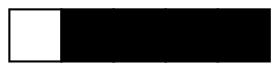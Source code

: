 graph ejemplo03{
node [shape=plain] 
 splines=false 
struct1 [label=<
<TABLE BORDER="0" CELLBORDER="1" CELLSPACING="0" CELLPADDING="0">
<TR>
<TD PORT="f0" bgcolor="white" width="25" height="25" fixedsize="true"></TD>
<TD PORT="f1" bgcolor="black" width="25" height="25" fixedsize="true"></TD>
<TD PORT="f2" bgcolor="black" width="25" height="25" fixedsize="true"></TD>
<TD PORT="f3" bgcolor="black" width="25" height="25" fixedsize="true"></TD>
<TD PORT="f4" bgcolor="black" width="25" height="25" fixedsize="true"></TD>
</TR> 
</TABLE >>];
 

}
